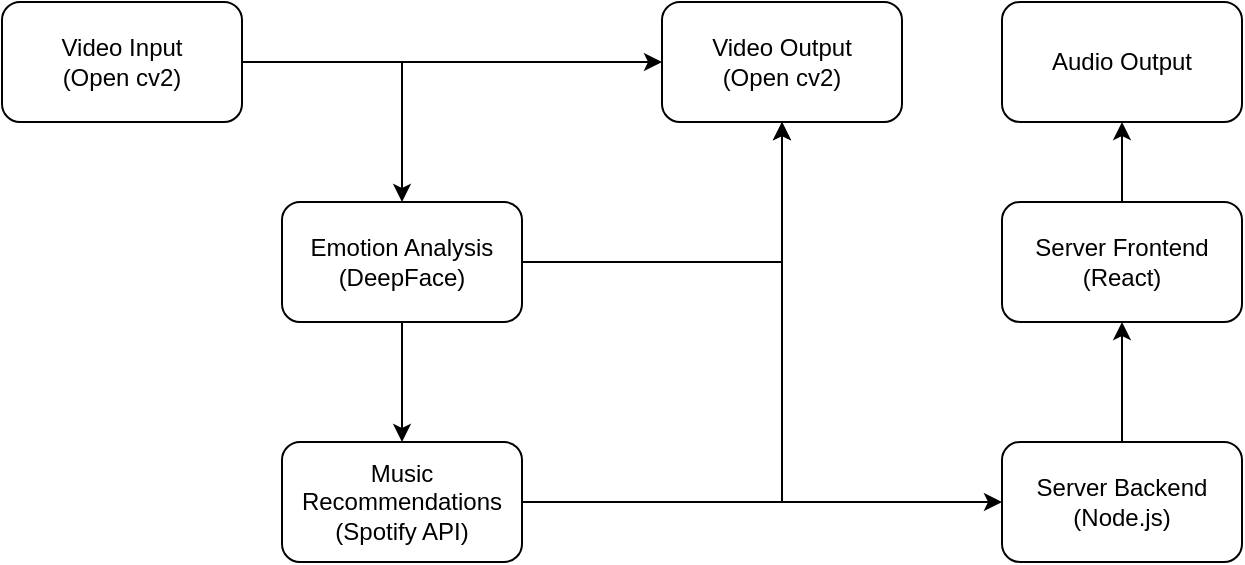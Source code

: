 <mxfile version="17.1.5" type="device"><diagram id="C5RBs43oDa-KdzZeNtuy" name="Page-1"><mxGraphModel dx="1241" dy="792" grid="1" gridSize="10" guides="1" tooltips="1" connect="1" arrows="1" fold="1" page="1" pageScale="1" pageWidth="827" pageHeight="1169" math="0" shadow="0"><root><mxCell id="WIyWlLk6GJQsqaUBKTNV-0"/><mxCell id="WIyWlLk6GJQsqaUBKTNV-1" parent="WIyWlLk6GJQsqaUBKTNV-0"/><mxCell id="dj54UxczqLsFWjXJk0oK-5" value="" style="edgeStyle=orthogonalEdgeStyle;rounded=0;orthogonalLoop=1;jettySize=auto;html=1;" parent="WIyWlLk6GJQsqaUBKTNV-1" source="dj54UxczqLsFWjXJk0oK-2" target="dj54UxczqLsFWjXJk0oK-4" edge="1"><mxGeometry relative="1" as="geometry"/></mxCell><mxCell id="dj54UxczqLsFWjXJk0oK-7" value="" style="edgeStyle=orthogonalEdgeStyle;rounded=0;orthogonalLoop=1;jettySize=auto;html=1;" parent="WIyWlLk6GJQsqaUBKTNV-1" source="dj54UxczqLsFWjXJk0oK-2" target="dj54UxczqLsFWjXJk0oK-6" edge="1"><mxGeometry relative="1" as="geometry"/></mxCell><mxCell id="dj54UxczqLsFWjXJk0oK-2" value="&lt;div&gt;Video Input&lt;/div&gt;(Open cv2)" style="whiteSpace=wrap;html=1;rounded=1;shadow=0;strokeWidth=1;glass=0;" parent="WIyWlLk6GJQsqaUBKTNV-1" vertex="1"><mxGeometry width="120" height="60" as="geometry"/></mxCell><mxCell id="dj54UxczqLsFWjXJk0oK-4" value="&lt;div&gt;Video Output&lt;/div&gt;&lt;div&gt;(Open cv2)&lt;br&gt;&lt;/div&gt;" style="whiteSpace=wrap;html=1;rounded=1;shadow=0;strokeWidth=1;glass=0;" parent="WIyWlLk6GJQsqaUBKTNV-1" vertex="1"><mxGeometry x="330" width="120" height="60" as="geometry"/></mxCell><mxCell id="dj54UxczqLsFWjXJk0oK-10" value="" style="edgeStyle=orthogonalEdgeStyle;rounded=0;orthogonalLoop=1;jettySize=auto;html=1;startArrow=none;startFill=0;" parent="WIyWlLk6GJQsqaUBKTNV-1" source="dj54UxczqLsFWjXJk0oK-6" target="dj54UxczqLsFWjXJk0oK-9" edge="1"><mxGeometry relative="1" as="geometry"/></mxCell><mxCell id="dj54UxczqLsFWjXJk0oK-11" style="edgeStyle=orthogonalEdgeStyle;rounded=0;orthogonalLoop=1;jettySize=auto;html=1;entryX=0.5;entryY=1;entryDx=0;entryDy=0;startArrow=none;startFill=0;" parent="WIyWlLk6GJQsqaUBKTNV-1" source="dj54UxczqLsFWjXJk0oK-6" target="dj54UxczqLsFWjXJk0oK-4" edge="1"><mxGeometry relative="1" as="geometry"/></mxCell><mxCell id="dj54UxczqLsFWjXJk0oK-6" value="Emotion Analysis (DeepFace)" style="whiteSpace=wrap;html=1;rounded=1;shadow=0;strokeWidth=1;glass=0;" parent="WIyWlLk6GJQsqaUBKTNV-1" vertex="1"><mxGeometry x="140" y="100" width="120" height="60" as="geometry"/></mxCell><mxCell id="dj54UxczqLsFWjXJk0oK-12" style="edgeStyle=orthogonalEdgeStyle;rounded=0;orthogonalLoop=1;jettySize=auto;html=1;entryX=0.5;entryY=1;entryDx=0;entryDy=0;startArrow=none;startFill=0;" parent="WIyWlLk6GJQsqaUBKTNV-1" source="dj54UxczqLsFWjXJk0oK-9" target="dj54UxczqLsFWjXJk0oK-4" edge="1"><mxGeometry relative="1" as="geometry"/></mxCell><mxCell id="2hmFyn-cS2kog1pxNMqt-2" style="edgeStyle=orthogonalEdgeStyle;rounded=0;orthogonalLoop=1;jettySize=auto;html=1;" edge="1" parent="WIyWlLk6GJQsqaUBKTNV-1" source="dj54UxczqLsFWjXJk0oK-9" target="2hmFyn-cS2kog1pxNMqt-0"><mxGeometry relative="1" as="geometry"/></mxCell><mxCell id="dj54UxczqLsFWjXJk0oK-9" value="Music Recommendations (Spotify API)" style="whiteSpace=wrap;html=1;rounded=1;shadow=0;strokeWidth=1;glass=0;" parent="WIyWlLk6GJQsqaUBKTNV-1" vertex="1"><mxGeometry x="140" y="220" width="120" height="60" as="geometry"/></mxCell><mxCell id="2hmFyn-cS2kog1pxNMqt-4" value="" style="edgeStyle=orthogonalEdgeStyle;rounded=0;orthogonalLoop=1;jettySize=auto;html=1;" edge="1" parent="WIyWlLk6GJQsqaUBKTNV-1" source="2hmFyn-cS2kog1pxNMqt-0" target="2hmFyn-cS2kog1pxNMqt-3"><mxGeometry relative="1" as="geometry"/></mxCell><mxCell id="2hmFyn-cS2kog1pxNMqt-0" value="Server Backend (Node.js)" style="rounded=1;whiteSpace=wrap;html=1;" vertex="1" parent="WIyWlLk6GJQsqaUBKTNV-1"><mxGeometry x="500" y="220" width="120" height="60" as="geometry"/></mxCell><mxCell id="2hmFyn-cS2kog1pxNMqt-6" value="" style="edgeStyle=orthogonalEdgeStyle;rounded=0;orthogonalLoop=1;jettySize=auto;html=1;" edge="1" parent="WIyWlLk6GJQsqaUBKTNV-1" source="2hmFyn-cS2kog1pxNMqt-3" target="2hmFyn-cS2kog1pxNMqt-5"><mxGeometry relative="1" as="geometry"/></mxCell><mxCell id="2hmFyn-cS2kog1pxNMqt-3" value="Server Frontend (React)" style="whiteSpace=wrap;html=1;rounded=1;" vertex="1" parent="WIyWlLk6GJQsqaUBKTNV-1"><mxGeometry x="500" y="100" width="120" height="60" as="geometry"/></mxCell><mxCell id="2hmFyn-cS2kog1pxNMqt-5" value="Audio Output" style="whiteSpace=wrap;html=1;rounded=1;" vertex="1" parent="WIyWlLk6GJQsqaUBKTNV-1"><mxGeometry x="500" width="120" height="60" as="geometry"/></mxCell></root></mxGraphModel></diagram></mxfile>